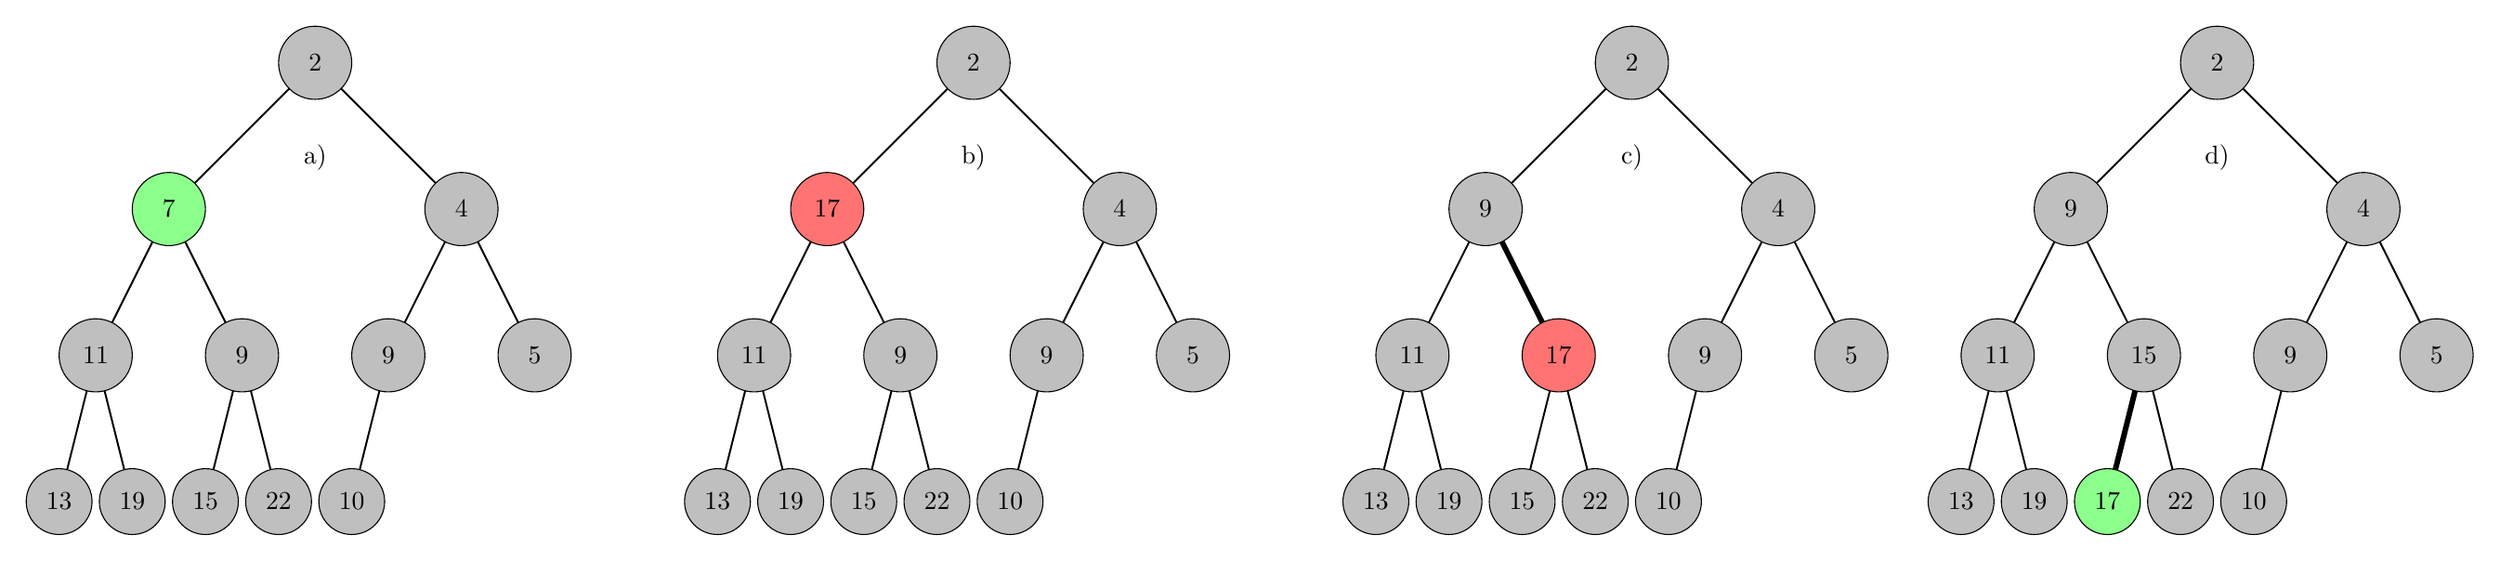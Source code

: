 \begin{tikzpicture}

% rysunek A
\draw[line width=0.25mm] (-14,6.5) -- (-16,4.5); 
\draw[line width=0.25mm] (-14,6.5) -- (-12,4.5); 
\draw[line width=0.25mm] (-16,4.5) -- (-17,2.5); 
\draw[line width=0.25mm] (-16,4.5) -- (-15,2.5); 
\draw[line width=0.25mm] (-12,4.5) -- (-13,2.5); 
\draw[line width=0.25mm] (-12,4.5) -- (-11,2.5); 
\draw[line width=0.25mm] (-17.5,0.5) -- (-17,2.5); 
\draw[line width=0.25mm] (-14.5,0.5) -- (-15,2.5); 
\draw[line width=0.25mm] (-13.5,0.5) -- (-13,2.5); 
\draw[line width=0.25mm] (-16.5,0.5) -- (-17,2.5); 
\draw[line width=0.25mm] (-15.5,0.5) -- (-15,2.5);
\draw[fill=black!25]  (-14,6.5) ellipse (0.5 and 0.5) node {2} node [below=1cm] {a)}; 
\draw[fill=green!45]  (-16,4.5) ellipse (0.5 and 0.5) node {7}; 
\draw[fill=black!25]  (-12,4.5) ellipse (0.5 and 0.5) node {4}; 
\draw[fill=black!25]  (-17,2.5) ellipse (0.5 and 0.5) node {11}; 
\draw[fill=black!25]  (-15,2.5) ellipse (0.5 and 0.5) node {9}; 
\draw[fill=black!25]  (-11,2.5) ellipse (0.5 and 0.5) node {5}; 
\draw[fill=black!25]  (-13,2.5) ellipse (0.5 and 0.5) node {9}; 
\draw[fill=black!25]  (-17.5,0.5) ellipse (0.45 and 0.45) node {13}; 
\draw[fill=black!25]  (-16.5,0.5) ellipse (0.45 and 0.45) node {19}; 
\draw[fill=black!25]  (-15.5,0.5) ellipse (0.45 and 0.45) node {15}; 
\draw[fill=black!25]  (-14.5,0.5) ellipse (0.45 and 0.45) node {22}; 
\draw[fill=black!25]  (-13.5,0.5) ellipse (0.45 and 0.45) node {10};

% rysunek B
\draw[line width=0.25mm] (-5,6.5) -- (-7,4.5); 
\draw[line width=0.25mm] (-5,6.5) -- (-3,4.5); 
\draw[line width=0.25mm] (-7,4.5) -- (-8,2.5); 
\draw[line width=0.25mm] (-7,4.5) -- (-6,2.5); 
\draw[line width=0.25mm] (-3,4.5) -- (-4,2.5); 
\draw[line width=0.25mm] (-3,4.5) -- (-2,2.5); 
\draw[line width=0.25mm] (-8.5,0.5) -- (-8,2.5); 
\draw[line width=0.25mm] (-5.5,0.5) -- (-6,2.5); 
\draw[line width=0.25mm] (-4.5,0.5) -- (-4,2.5); 
\draw[line width=0.25mm] (-7.5,0.5) -- (-8,2.5); 
\draw[line width=0.25mm] (-6.5,0.5) -- (-6,2.5); 
\draw[fill=black!25]  (-5,6.5) ellipse (0.5 and 0.5) node {2} node [below=1cm] {b)}; 
\draw[fill=red!55]  (-7,4.5) ellipse (0.5 and 0.5) node {17}; 
\draw[fill=black!25]  (-3,4.5) ellipse (0.5 and 0.5) node {4}; 
\draw[fill=black!25]  (-8,2.5) ellipse (0.5 and 0.5) node {11}; 
\draw[fill=black!25]  (-6,2.5) ellipse (0.5 and 0.5) node {9}; 
\draw[fill=black!25]  (-2,2.5) ellipse (0.5 and 0.5) node {5}; 
\draw[fill=black!25]  (-4,2.5) ellipse (0.5 and 0.5) node {9}; 
\draw[fill=black!25]  (-8.5,0.5) ellipse (0.45 and 0.45) node {13}; 
\draw[fill=black!25]  (-7.5,0.5) ellipse (0.45 and 0.45) node {19}; 
\draw[fill=black!25]  (-6.5,0.5) ellipse (0.45 and 0.45) node {15}; 
\draw[fill=black!25]  (-5.5,0.5) ellipse (0.45 and 0.45) node {22}; 
\draw[fill=black!25]  (-4.5,0.5) ellipse (0.45 and 0.45) node {10};

% rysunek C
\draw[line width=0.25mm] (4,6.5) -- (2,4.5); 
\draw[line width=0.25mm] (4,6.5) -- (6,4.5); 
\draw[line width=0.25mm] (2,4.5) -- (1,2.5); 
\draw[line width=0.25mm] (2,4.5) -- (3,2.5); 
\draw[line width=0.25mm] (6,4.5) -- (5,2.5); 
\draw[line width=0.25mm] (6,4.5) -- (7,2.5); 
\draw[line width=0.25mm] (0.5,0.5) -- (1,2.5); 
\draw[line width=0.25mm] (3.5,0.5) -- (3,2.5); 
\draw[line width=0.25mm] (4.5,0.5) -- (5,2.5); 
\draw[line width=0.25mm] (1.5,0.5) -- (1,2.5); 
\draw[line width=0.25mm] (2.5,0.5) -- (3,2.5); 
% zmiana wierzchołków
\draw[line width=0.75mm] (3,2.5) -- (2,4.5);
%\draw[->] (3,2.5) -- (2,4.5); %strzałka pod node'em ;/

\draw[fill=black!25]  (4,6.5) ellipse (0.5 and 0.5) node {2} node [below=1cm] {c)}; 
\draw[fill=black!25]  (2,4.5) ellipse (0.5 and 0.5) node {9}; 
\draw[fill=black!25]  (6,4.5) ellipse (0.5 and 0.5) node {4}; 
\draw[fill=black!25]  (1,2.5) ellipse (0.5 and 0.5) node {11}; 
\draw[fill=red!55]  (3,2.5) ellipse (0.5 and 0.5) node {17}; 
\draw[fill=black!25]  (7,2.5) ellipse (0.5 and 0.5) node {5}; 
\draw[fill=black!25]  (5,2.5) ellipse (0.5 and 0.5) node {9}; 
\draw[fill=black!25]  (0.5,0.5) ellipse (0.45 and 0.45) node {13}; 
\draw[fill=black!25]  (1.5,0.5) ellipse (0.45 and 0.45) node {19}; 
\draw[fill=black!25]  (2.5,0.5) ellipse (0.45 and 0.45) node {15}; 
\draw[fill=black!25]  (3.5,0.5) ellipse (0.45 and 0.45) node {22}; 
\draw[fill=black!25]  (4.5,0.5) ellipse (0.45 and 0.45) node {10};

%\draw[stealth-stealth, line width=.25mm]  plot[smooth, tension=1] coordinates {(2.5,4.25) (3,3.75) (3.25,3)};

% rysunek D
\draw[line width=0.25mm] (12,6.5) -- (10,4.5); 
\draw[line width=0.25mm] (12,6.5) -- (14,4.5); 
\draw[line width=0.25mm] (10,4.5) -- (9,2.5); 
\draw[line width=0.25mm] (10,4.5) -- (11,2.5); 
\draw[line width=0.25mm] (14,4.5) -- (13,2.5); 
\draw[line width=0.25mm] (14,4.5) -- (15,2.5); 
\draw[line width=0.25mm] (8.5,0.5) -- (9,2.5); 
\draw[line width=0.25mm] (11.5,0.5) -- (11,2.5); 
\draw[line width=0.25mm] (12.5,0.5) -- (13,2.5); 
\draw[line width=0.25mm] (9.5,0.5) -- (9,2.5); 
% zmiana wierzchołków
\draw[line width=0.75mm] (10.5,0.5) -- (11,2.5); 

\draw[fill=black!25]  (12,6.5) ellipse (0.5 and 0.5) node {2} node [below=1cm] {d)}; 
\draw[fill=black!25]  (10,4.5) ellipse (0.5 and 0.5) node {9}; 
\draw[fill=black!25]  (14,4.5) ellipse (0.5 and 0.5) node {4}; 
\draw[fill=black!25]  (9,2.5) ellipse (0.5 and 0.5) node {11}; 
\draw[fill=black!25]  (11,2.5) ellipse (0.5 and 0.5) node {15}; 
\draw[fill=black!25]  (15,2.5) ellipse (0.5 and 0.5) node {5}; 
\draw[fill=black!25]  (13,2.5) ellipse (0.5 and 0.5) node {9}; 
\draw[fill=black!25]  (8.5,0.5) ellipse  (0.45 and 0.45) node {13}; 
\draw[fill=black!25]  (9.5,0.5) ellipse  (0.45 and 0.45) node {19}; 
\draw[fill=green!45]  (10.5,0.5) ellipse (0.45 and 0.45) node {17}; 
\draw[fill=black!25]  (11.5,0.5) ellipse (0.45 and 0.45) node {22}; 
\draw[fill=black!25]  (12.5,0.5) ellipse (0.45 and 0.45) node {10};

%\draw[stealth-stealth, line width=.25mm]  plot[smooth, tension=1] coordinates {(10.5,2.25) (10.25,1.5) (10.25,1)}; 
\end{tikzpicture}

